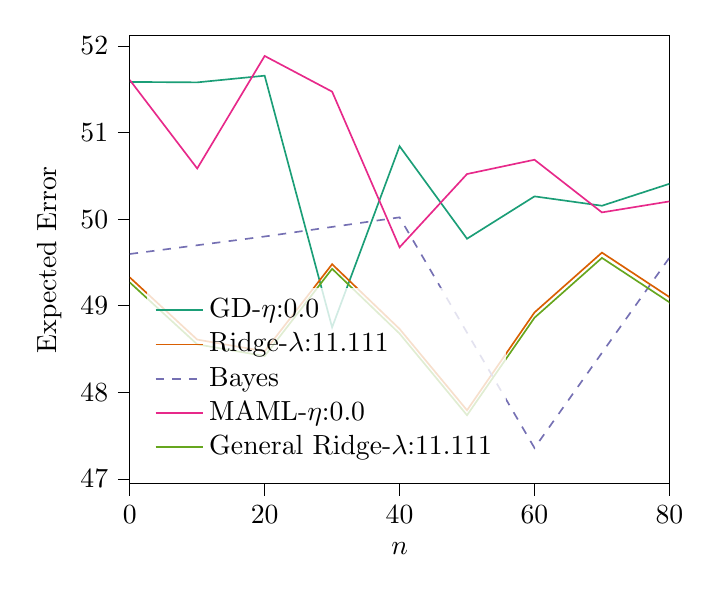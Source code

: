 % This file was created with tikzplotlib v0.10.1.
\begin{tikzpicture}

\definecolor{chocolate217952}{RGB}{217,95,2}
\definecolor{darkcyan27158119}{RGB}{27,158,119}
\definecolor{darkgray176}{RGB}{176,176,176}
\definecolor{deeppink23141138}{RGB}{231,41,138}
\definecolor{lightslategray117112179}{RGB}{117,112,179}
\definecolor{olivedrab10216630}{RGB}{102,166,30}

\begin{axis}[
legend cell align={left},
legend style={
  fill opacity=0.8,
  draw opacity=1,
  text opacity=1,
  at={(0.03,0.03)},
  anchor=south west,
  draw=none
},
tick align=outside,
tick pos=left,
x grid style={darkgray176},
xlabel={\(\displaystyle n\)},
xmin=0, xmax=80,
xtick style={color=black},
y grid style={darkgray176},
ylabel={Expected Error},
ymin=46.943, ymax=52.118,
ytick style={color=black}
]
\addplot [semithick, darkcyan27158119]
table {%
0 51.583
10 51.578
20 51.655
30 48.75
40 50.841
50 49.773
60 50.262
70 50.154
80 50.407
90 48.526
};
\addlegendentry{GD-$\eta$:0.0}
\addplot [semithick, chocolate217952]
table {%
0 49.327
10 48.609
20 48.474
30 49.479
40 48.732
50 47.793
60 48.922
70 49.613
80 49.1
90 47.231
};
\addlegendentry{Ridge-$\lambda$:11.111}
\addplot [semithick, lightslategray117112179, dashed]
table {%
0 49.597
20 49.799
40 50.02
60 47.358
80 49.554
};
\addlegendentry{Bayes}
\addplot [semithick, deeppink23141138]
table {%
0 51.606
10 50.584
20 51.883
30 51.471
40 49.674
50 50.52
60 50.685
70 50.077
80 50.204
90 49.091
};
\addlegendentry{MAML-$\eta$:0.0}
\addplot [semithick, olivedrab10216630]
table {%
0 49.269
10 48.554
20 48.419
30 49.426
40 48.678
50 47.736
60 48.861
70 49.552
80 49.04
90 47.178
};
\addlegendentry{General Ridge-$\lambda$:11.111}
\end{axis}

\end{tikzpicture}
